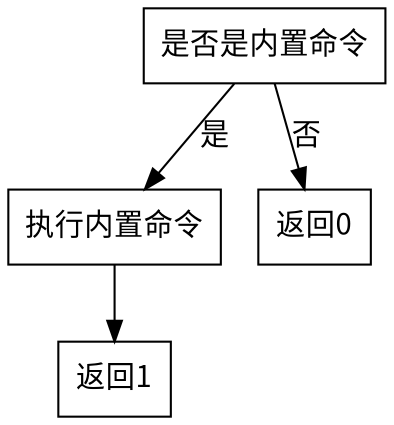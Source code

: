 digraph G{
    randdir = LR;
    node [shape="box",fontname = "Noto Sans CJK SC"];
    "是否是内置命令" -> "执行内置命令"[label="是"];
    "执行内置命令" -> "返回1";
    "是否是内置命令" -> "返回0"[label="否"];
} 
